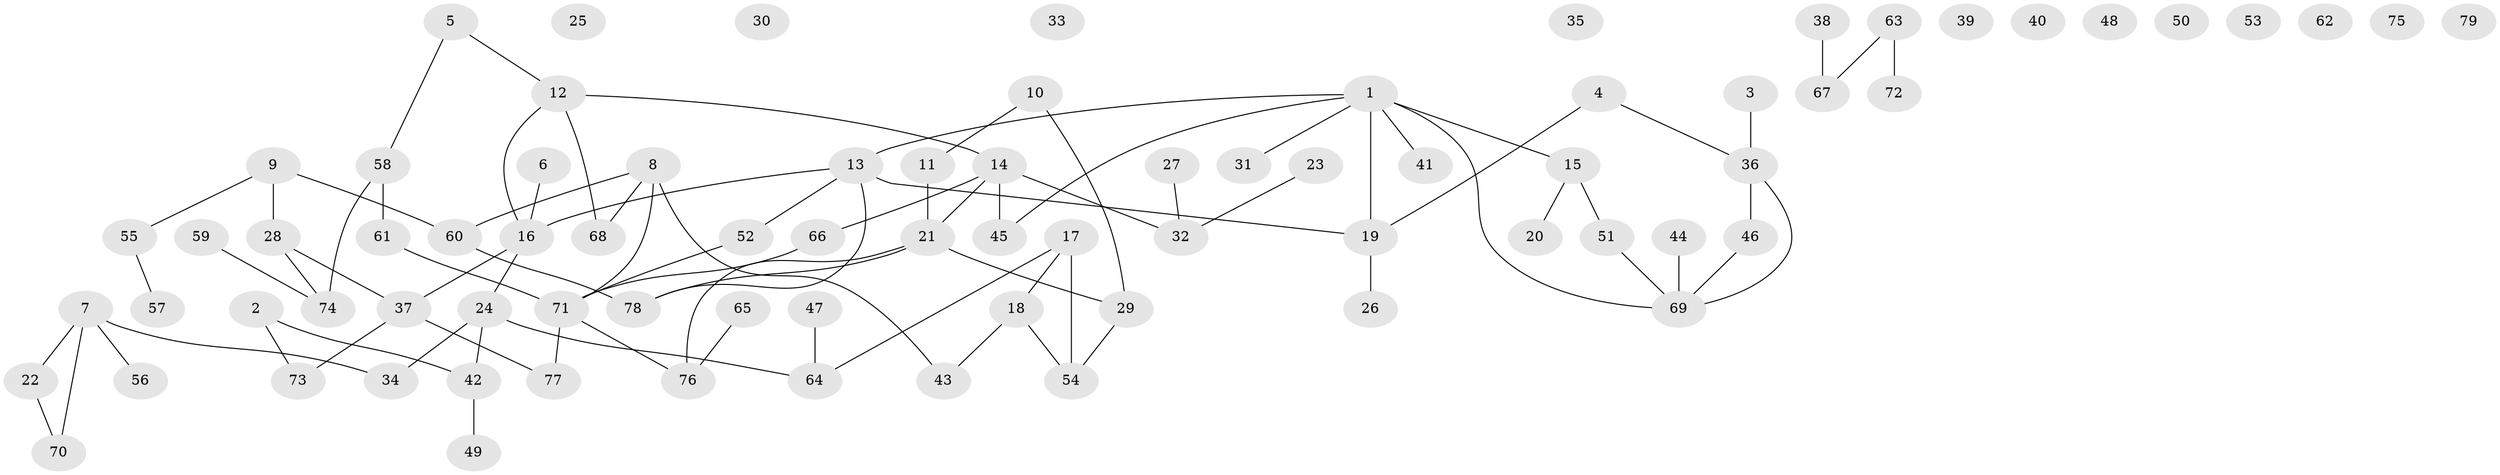 // Generated by graph-tools (version 1.1) at 2025/33/03/09/25 02:33:59]
// undirected, 79 vertices, 85 edges
graph export_dot {
graph [start="1"]
  node [color=gray90,style=filled];
  1;
  2;
  3;
  4;
  5;
  6;
  7;
  8;
  9;
  10;
  11;
  12;
  13;
  14;
  15;
  16;
  17;
  18;
  19;
  20;
  21;
  22;
  23;
  24;
  25;
  26;
  27;
  28;
  29;
  30;
  31;
  32;
  33;
  34;
  35;
  36;
  37;
  38;
  39;
  40;
  41;
  42;
  43;
  44;
  45;
  46;
  47;
  48;
  49;
  50;
  51;
  52;
  53;
  54;
  55;
  56;
  57;
  58;
  59;
  60;
  61;
  62;
  63;
  64;
  65;
  66;
  67;
  68;
  69;
  70;
  71;
  72;
  73;
  74;
  75;
  76;
  77;
  78;
  79;
  1 -- 13;
  1 -- 15;
  1 -- 19;
  1 -- 31;
  1 -- 41;
  1 -- 45;
  1 -- 69;
  2 -- 42;
  2 -- 73;
  3 -- 36;
  4 -- 19;
  4 -- 36;
  5 -- 12;
  5 -- 58;
  6 -- 16;
  7 -- 22;
  7 -- 34;
  7 -- 56;
  7 -- 70;
  8 -- 43;
  8 -- 60;
  8 -- 68;
  8 -- 71;
  9 -- 28;
  9 -- 55;
  9 -- 60;
  10 -- 11;
  10 -- 29;
  11 -- 21;
  12 -- 14;
  12 -- 16;
  12 -- 68;
  13 -- 16;
  13 -- 19;
  13 -- 52;
  13 -- 78;
  14 -- 21;
  14 -- 32;
  14 -- 45;
  14 -- 66;
  15 -- 20;
  15 -- 51;
  16 -- 24;
  16 -- 37;
  17 -- 18;
  17 -- 54;
  17 -- 64;
  18 -- 43;
  18 -- 54;
  19 -- 26;
  21 -- 29;
  21 -- 76;
  21 -- 78;
  22 -- 70;
  23 -- 32;
  24 -- 34;
  24 -- 42;
  24 -- 64;
  27 -- 32;
  28 -- 37;
  28 -- 74;
  29 -- 54;
  36 -- 46;
  36 -- 69;
  37 -- 73;
  37 -- 77;
  38 -- 67;
  42 -- 49;
  44 -- 69;
  46 -- 69;
  47 -- 64;
  51 -- 69;
  52 -- 71;
  55 -- 57;
  58 -- 61;
  58 -- 74;
  59 -- 74;
  60 -- 78;
  61 -- 71;
  63 -- 67;
  63 -- 72;
  65 -- 76;
  66 -- 71;
  71 -- 76;
  71 -- 77;
}
